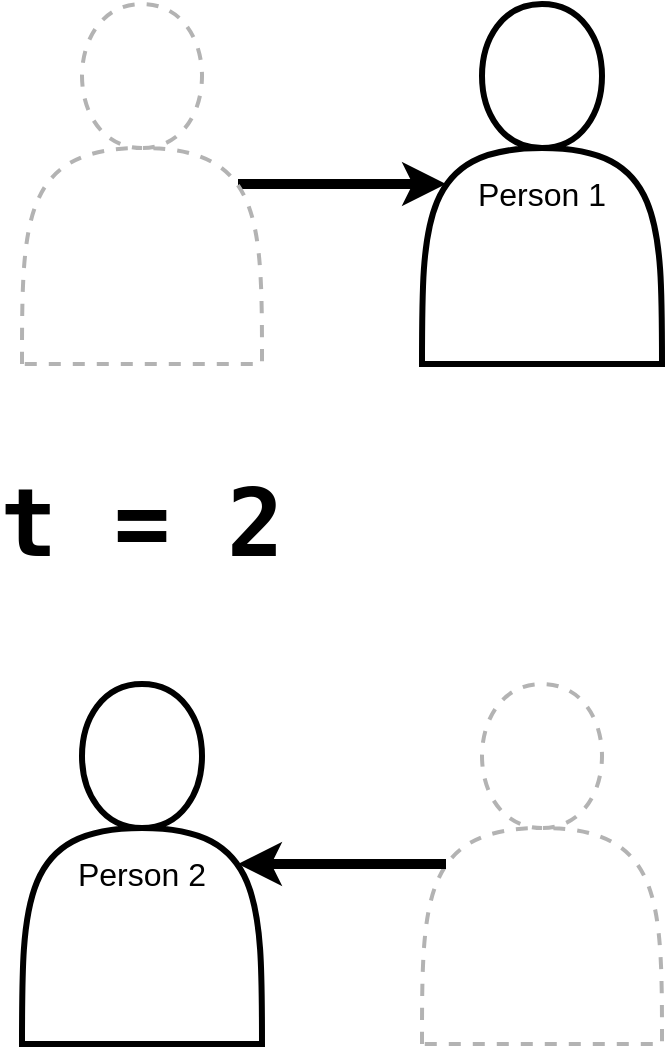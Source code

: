 <mxfile version="21.3.7" type="device">
  <diagram name="Page-1" id="aXk8GVEg9t4zyCOfKGiH">
    <mxGraphModel dx="1434" dy="822" grid="1" gridSize="10" guides="1" tooltips="1" connect="1" arrows="1" fold="1" page="1" pageScale="1" pageWidth="600" pageHeight="600" math="0" shadow="0">
      <root>
        <mxCell id="0" />
        <mxCell id="1" parent="0" />
        <mxCell id="NrmSEk_4bjy6epXLlfkk-4" value="" style="shape=actor;whiteSpace=wrap;html=1;strokeWidth=3;" parent="1" vertex="1">
          <mxGeometry x="440" y="40" width="120" height="180" as="geometry" />
        </mxCell>
        <mxCell id="NrmSEk_4bjy6epXLlfkk-5" style="edgeStyle=orthogonalEdgeStyle;orthogonalLoop=1;jettySize=auto;html=1;exitX=0.9;exitY=0.5;exitDx=0;exitDy=0;exitPerimeter=0;strokeWidth=5;rounded=0;entryX=0.1;entryY=0.5;entryDx=0;entryDy=0;entryPerimeter=0;" parent="1" source="NrmSEk_4bjy6epXLlfkk-1" target="NrmSEk_4bjy6epXLlfkk-4" edge="1">
          <mxGeometry relative="1" as="geometry">
            <mxPoint x="400" y="190" as="targetPoint" />
            <Array as="points" />
          </mxGeometry>
        </mxCell>
        <mxCell id="NrmSEk_4bjy6epXLlfkk-1" value="" style="shape=actor;whiteSpace=wrap;html=1;strokeWidth=2;dashed=1;strokeColor=#B3B3B3;" parent="1" vertex="1">
          <mxGeometry x="240" y="40" width="120" height="180" as="geometry" />
        </mxCell>
        <mxCell id="NrmSEk_4bjy6epXLlfkk-2" value="&lt;font style=&quot;font-size: 16px;&quot;&gt;Person 1&lt;/font&gt;" style="text;html=1;strokeColor=none;fillColor=none;align=center;verticalAlign=middle;whiteSpace=wrap;rounded=0;" parent="1" vertex="1">
          <mxGeometry x="450" y="120" width="100" height="30" as="geometry" />
        </mxCell>
        <mxCell id="NrmSEk_4bjy6epXLlfkk-8" value="" style="shape=actor;whiteSpace=wrap;html=1;strokeWidth=2;dashed=1;strokeColor=#B3B3B3;" parent="1" vertex="1">
          <mxGeometry x="440" y="380" width="120" height="180" as="geometry" />
        </mxCell>
        <mxCell id="NrmSEk_4bjy6epXLlfkk-20" value="&lt;pre&gt;&lt;font size=&quot;1&quot;&gt;&lt;b style=&quot;font-size: 47px;&quot;&gt;t = 2&lt;br&gt;&lt;/b&gt;&lt;/font&gt;&lt;/pre&gt;" style="text;html=1;strokeColor=none;fillColor=none;align=center;verticalAlign=middle;whiteSpace=wrap;rounded=0;" parent="1" vertex="1">
          <mxGeometry x="240" y="285" width="120" height="30" as="geometry" />
        </mxCell>
        <mxCell id="NrmSEk_4bjy6epXLlfkk-21" value="" style="shape=actor;whiteSpace=wrap;html=1;strokeWidth=3;" parent="1" vertex="1">
          <mxGeometry x="240" y="380" width="120" height="180" as="geometry" />
        </mxCell>
        <mxCell id="NrmSEk_4bjy6epXLlfkk-22" value="&lt;font style=&quot;font-size: 16px;&quot;&gt;Person 2&lt;br&gt;&lt;/font&gt;" style="text;html=1;strokeColor=none;fillColor=none;align=center;verticalAlign=middle;whiteSpace=wrap;rounded=0;" parent="1" vertex="1">
          <mxGeometry x="250" y="460" width="100" height="30" as="geometry" />
        </mxCell>
        <mxCell id="NrmSEk_4bjy6epXLlfkk-25" style="edgeStyle=orthogonalEdgeStyle;orthogonalLoop=1;jettySize=auto;html=1;exitX=0.1;exitY=0.5;exitDx=0;exitDy=0;exitPerimeter=0;strokeWidth=5;rounded=0;entryX=0.9;entryY=0.5;entryDx=0;entryDy=0;entryPerimeter=0;" parent="1" source="NrmSEk_4bjy6epXLlfkk-8" target="NrmSEk_4bjy6epXLlfkk-21" edge="1">
          <mxGeometry relative="1" as="geometry">
            <mxPoint x="358" y="140" as="sourcePoint" />
            <mxPoint x="390" y="460" as="targetPoint" />
            <Array as="points" />
          </mxGeometry>
        </mxCell>
      </root>
    </mxGraphModel>
  </diagram>
</mxfile>

